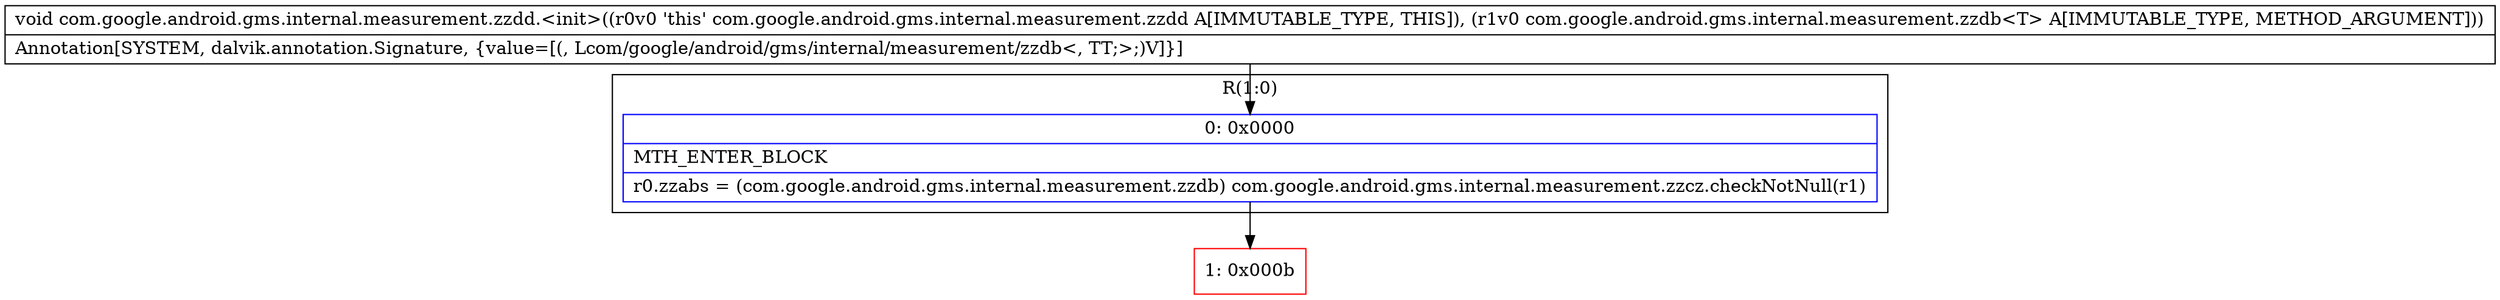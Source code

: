 digraph "CFG forcom.google.android.gms.internal.measurement.zzdd.\<init\>(Lcom\/google\/android\/gms\/internal\/measurement\/zzdb;)V" {
subgraph cluster_Region_1991887124 {
label = "R(1:0)";
node [shape=record,color=blue];
Node_0 [shape=record,label="{0\:\ 0x0000|MTH_ENTER_BLOCK\l|r0.zzabs = (com.google.android.gms.internal.measurement.zzdb) com.google.android.gms.internal.measurement.zzcz.checkNotNull(r1)\l}"];
}
Node_1 [shape=record,color=red,label="{1\:\ 0x000b}"];
MethodNode[shape=record,label="{void com.google.android.gms.internal.measurement.zzdd.\<init\>((r0v0 'this' com.google.android.gms.internal.measurement.zzdd A[IMMUTABLE_TYPE, THIS]), (r1v0 com.google.android.gms.internal.measurement.zzdb\<T\> A[IMMUTABLE_TYPE, METHOD_ARGUMENT]))  | Annotation[SYSTEM, dalvik.annotation.Signature, \{value=[(, Lcom\/google\/android\/gms\/internal\/measurement\/zzdb\<, TT;\>;)V]\}]\l}"];
MethodNode -> Node_0;
Node_0 -> Node_1;
}

